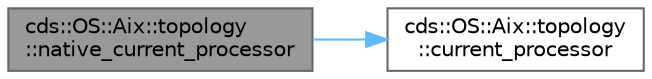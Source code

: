 digraph "cds::OS::Aix::topology::native_current_processor"
{
 // LATEX_PDF_SIZE
  bgcolor="transparent";
  edge [fontname=Helvetica,fontsize=10,labelfontname=Helvetica,labelfontsize=10];
  node [fontname=Helvetica,fontsize=10,shape=box,height=0.2,width=0.4];
  rankdir="LR";
  Node1 [id="Node000001",label="cds::OS::Aix::topology\l::native_current_processor",height=0.2,width=0.4,color="gray40", fillcolor="grey60", style="filled", fontcolor="black",tooltip="Synonym for current_processor"];
  Node1 -> Node2 [id="edge1_Node000001_Node000002",color="steelblue1",style="solid",tooltip=" "];
  Node2 [id="Node000002",label="cds::OS::Aix::topology\l::current_processor",height=0.2,width=0.4,color="grey40", fillcolor="white", style="filled",URL="$structcds_1_1_o_s_1_1_aix_1_1topology.html#a86f1f03516932f27200aacde4daae6a5",tooltip="Get current processor number"];
}

